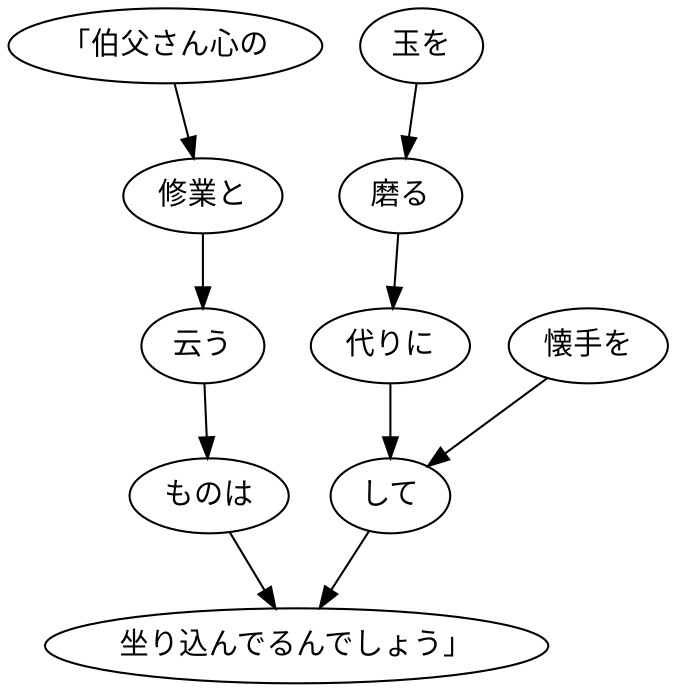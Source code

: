 digraph graph5975 {
	node0 [label="「伯父さん心の"];
	node1 [label="修業と"];
	node2 [label="云う"];
	node3 [label="ものは"];
	node4 [label="玉を"];
	node5 [label="磨る"];
	node6 [label="代りに"];
	node7 [label="懐手を"];
	node8 [label="して"];
	node9 [label="坐り込んでるんでしょう」"];
	node0 -> node1;
	node1 -> node2;
	node2 -> node3;
	node3 -> node9;
	node4 -> node5;
	node5 -> node6;
	node6 -> node8;
	node7 -> node8;
	node8 -> node9;
}
